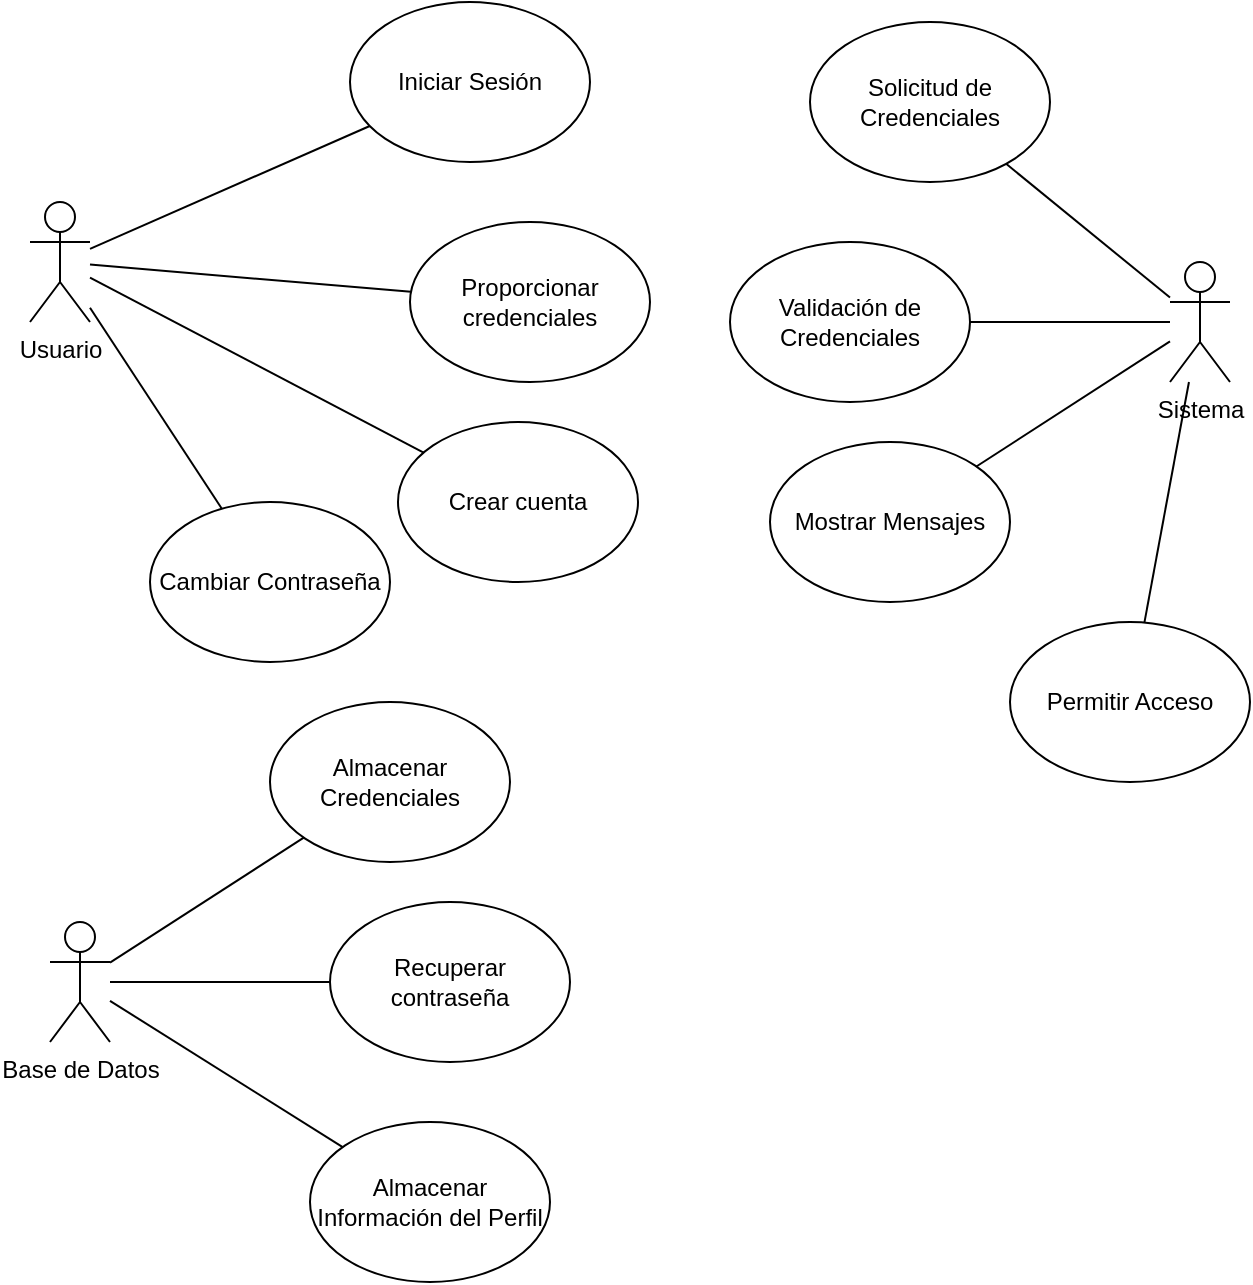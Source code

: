 <mxfile version="23.0.2" type="github">
  <diagram name="Página-1" id="_7mFdQsxWDLfKX1LDUqQ">
    <mxGraphModel dx="1120" dy="460" grid="1" gridSize="10" guides="1" tooltips="1" connect="1" arrows="1" fold="1" page="1" pageScale="1" pageWidth="827" pageHeight="1169" math="0" shadow="0">
      <root>
        <mxCell id="0" />
        <mxCell id="1" parent="0" />
        <mxCell id="CKQWSGTNVJlm8kkWc3Bc-1" value="Usuario" style="shape=umlActor;verticalLabelPosition=bottom;verticalAlign=top;html=1;outlineConnect=0;" parent="1" vertex="1">
          <mxGeometry x="110" y="130" width="30" height="60" as="geometry" />
        </mxCell>
        <mxCell id="CKQWSGTNVJlm8kkWc3Bc-2" value="Sistema" style="shape=umlActor;verticalLabelPosition=bottom;verticalAlign=top;html=1;outlineConnect=0;" parent="1" vertex="1">
          <mxGeometry x="680" y="160" width="30" height="60" as="geometry" />
        </mxCell>
        <mxCell id="CKQWSGTNVJlm8kkWc3Bc-3" value="Iniciar Sesión" style="ellipse;whiteSpace=wrap;html=1;" parent="1" vertex="1">
          <mxGeometry x="270" y="30" width="120" height="80" as="geometry" />
        </mxCell>
        <mxCell id="CKQWSGTNVJlm8kkWc3Bc-4" value="Crear cuenta" style="ellipse;whiteSpace=wrap;html=1;" parent="1" vertex="1">
          <mxGeometry x="294" y="240" width="120" height="80" as="geometry" />
        </mxCell>
        <mxCell id="CKQWSGTNVJlm8kkWc3Bc-5" value="Proporcionar credenciales" style="ellipse;whiteSpace=wrap;html=1;" parent="1" vertex="1">
          <mxGeometry x="300" y="140" width="120" height="80" as="geometry" />
        </mxCell>
        <mxCell id="CKQWSGTNVJlm8kkWc3Bc-7" value="Solicitud de Credenciales" style="ellipse;whiteSpace=wrap;html=1;" parent="1" vertex="1">
          <mxGeometry x="500" y="40" width="120" height="80" as="geometry" />
        </mxCell>
        <mxCell id="CKQWSGTNVJlm8kkWc3Bc-8" value="Validación de Credenciales" style="ellipse;whiteSpace=wrap;html=1;" parent="1" vertex="1">
          <mxGeometry x="460" y="150" width="120" height="80" as="geometry" />
        </mxCell>
        <mxCell id="CKQWSGTNVJlm8kkWc3Bc-9" value="Mostrar Mensajes" style="ellipse;whiteSpace=wrap;html=1;" parent="1" vertex="1">
          <mxGeometry x="480" y="250" width="120" height="80" as="geometry" />
        </mxCell>
        <mxCell id="CKQWSGTNVJlm8kkWc3Bc-11" value="" style="endArrow=none;html=1;rounded=0;" parent="1" source="CKQWSGTNVJlm8kkWc3Bc-1" target="CKQWSGTNVJlm8kkWc3Bc-3" edge="1">
          <mxGeometry width="50" height="50" relative="1" as="geometry">
            <mxPoint x="460" y="240" as="sourcePoint" />
            <mxPoint x="510" y="190" as="targetPoint" />
          </mxGeometry>
        </mxCell>
        <mxCell id="CKQWSGTNVJlm8kkWc3Bc-12" value="" style="endArrow=none;html=1;rounded=0;" parent="1" source="CKQWSGTNVJlm8kkWc3Bc-4" target="CKQWSGTNVJlm8kkWc3Bc-1" edge="1">
          <mxGeometry width="50" height="50" relative="1" as="geometry">
            <mxPoint x="170" y="300" as="sourcePoint" />
            <mxPoint x="220" y="250" as="targetPoint" />
          </mxGeometry>
        </mxCell>
        <mxCell id="CKQWSGTNVJlm8kkWc3Bc-13" value="" style="endArrow=none;html=1;rounded=0;" parent="1" source="CKQWSGTNVJlm8kkWc3Bc-1" target="CKQWSGTNVJlm8kkWc3Bc-5" edge="1">
          <mxGeometry width="50" height="50" relative="1" as="geometry">
            <mxPoint x="180" y="250" as="sourcePoint" />
            <mxPoint x="230" y="200" as="targetPoint" />
          </mxGeometry>
        </mxCell>
        <mxCell id="CKQWSGTNVJlm8kkWc3Bc-16" value="" style="endArrow=none;html=1;rounded=0;" parent="1" source="CKQWSGTNVJlm8kkWc3Bc-7" target="CKQWSGTNVJlm8kkWc3Bc-2" edge="1">
          <mxGeometry width="50" height="50" relative="1" as="geometry">
            <mxPoint x="150" y="192" as="sourcePoint" />
            <mxPoint x="225" y="304" as="targetPoint" />
          </mxGeometry>
        </mxCell>
        <mxCell id="CKQWSGTNVJlm8kkWc3Bc-17" value="" style="endArrow=none;html=1;rounded=0;" parent="1" source="CKQWSGTNVJlm8kkWc3Bc-8" target="CKQWSGTNVJlm8kkWc3Bc-2" edge="1">
          <mxGeometry width="50" height="50" relative="1" as="geometry">
            <mxPoint x="160" y="202" as="sourcePoint" />
            <mxPoint x="235" y="314" as="targetPoint" />
          </mxGeometry>
        </mxCell>
        <mxCell id="CKQWSGTNVJlm8kkWc3Bc-18" value="" style="endArrow=none;html=1;rounded=0;" parent="1" source="CKQWSGTNVJlm8kkWc3Bc-9" target="CKQWSGTNVJlm8kkWc3Bc-2" edge="1">
          <mxGeometry width="50" height="50" relative="1" as="geometry">
            <mxPoint x="460" y="230" as="sourcePoint" />
            <mxPoint x="510" y="180" as="targetPoint" />
          </mxGeometry>
        </mxCell>
        <mxCell id="CKQWSGTNVJlm8kkWc3Bc-19" value="Base de Datos" style="shape=umlActor;verticalLabelPosition=bottom;verticalAlign=top;html=1;outlineConnect=0;" parent="1" vertex="1">
          <mxGeometry x="120" y="490" width="30" height="60" as="geometry" />
        </mxCell>
        <mxCell id="CKQWSGTNVJlm8kkWc3Bc-20" value="Almacenar Credenciales" style="ellipse;whiteSpace=wrap;html=1;" parent="1" vertex="1">
          <mxGeometry x="230" y="380" width="120" height="80" as="geometry" />
        </mxCell>
        <mxCell id="CKQWSGTNVJlm8kkWc3Bc-23" value="" style="endArrow=none;html=1;rounded=0;" parent="1" source="CKQWSGTNVJlm8kkWc3Bc-19" target="CKQWSGTNVJlm8kkWc3Bc-20" edge="1">
          <mxGeometry width="50" height="50" relative="1" as="geometry">
            <mxPoint x="460" y="440" as="sourcePoint" />
            <mxPoint x="510" y="390" as="targetPoint" />
          </mxGeometry>
        </mxCell>
        <mxCell id="qdF0K8Gs0D8R_Y1hV0jT-1" value="Recuperar contraseña" style="ellipse;whiteSpace=wrap;html=1;" vertex="1" parent="1">
          <mxGeometry x="260" y="480" width="120" height="80" as="geometry" />
        </mxCell>
        <mxCell id="qdF0K8Gs0D8R_Y1hV0jT-2" value="" style="endArrow=none;html=1;rounded=0;" edge="1" parent="1" source="CKQWSGTNVJlm8kkWc3Bc-19" target="qdF0K8Gs0D8R_Y1hV0jT-1">
          <mxGeometry width="50" height="50" relative="1" as="geometry">
            <mxPoint x="390" y="380" as="sourcePoint" />
            <mxPoint x="440" y="330" as="targetPoint" />
          </mxGeometry>
        </mxCell>
        <mxCell id="qdF0K8Gs0D8R_Y1hV0jT-3" value="Almacenar Información del Perfil" style="ellipse;whiteSpace=wrap;html=1;" vertex="1" parent="1">
          <mxGeometry x="250" y="590.0" width="120" height="80" as="geometry" />
        </mxCell>
        <mxCell id="qdF0K8Gs0D8R_Y1hV0jT-4" value="" style="endArrow=none;html=1;rounded=0;" edge="1" parent="1" target="qdF0K8Gs0D8R_Y1hV0jT-3" source="CKQWSGTNVJlm8kkWc3Bc-19">
          <mxGeometry width="50" height="50" relative="1" as="geometry">
            <mxPoint x="170" y="549.996" as="sourcePoint" />
            <mxPoint x="460" y="424.32" as="targetPoint" />
          </mxGeometry>
        </mxCell>
        <mxCell id="qdF0K8Gs0D8R_Y1hV0jT-7" value="Permitir Acceso" style="ellipse;whiteSpace=wrap;html=1;" vertex="1" parent="1">
          <mxGeometry x="600" y="340" width="120" height="80" as="geometry" />
        </mxCell>
        <mxCell id="qdF0K8Gs0D8R_Y1hV0jT-8" value="" style="endArrow=none;html=1;rounded=0;" edge="1" parent="1" source="qdF0K8Gs0D8R_Y1hV0jT-7" target="CKQWSGTNVJlm8kkWc3Bc-2">
          <mxGeometry width="50" height="50" relative="1" as="geometry">
            <mxPoint x="650" y="440" as="sourcePoint" />
            <mxPoint x="705" y="250" as="targetPoint" />
          </mxGeometry>
        </mxCell>
        <mxCell id="qdF0K8Gs0D8R_Y1hV0jT-9" value="Cambiar Contraseña" style="ellipse;whiteSpace=wrap;html=1;" vertex="1" parent="1">
          <mxGeometry x="170" y="280" width="120" height="80" as="geometry" />
        </mxCell>
        <mxCell id="qdF0K8Gs0D8R_Y1hV0jT-10" value="" style="endArrow=none;html=1;rounded=0;" edge="1" parent="1" source="qdF0K8Gs0D8R_Y1hV0jT-9" target="CKQWSGTNVJlm8kkWc3Bc-1">
          <mxGeometry width="50" height="50" relative="1" as="geometry">
            <mxPoint x="279" y="271" as="sourcePoint" />
            <mxPoint x="150" y="181" as="targetPoint" />
          </mxGeometry>
        </mxCell>
      </root>
    </mxGraphModel>
  </diagram>
</mxfile>
